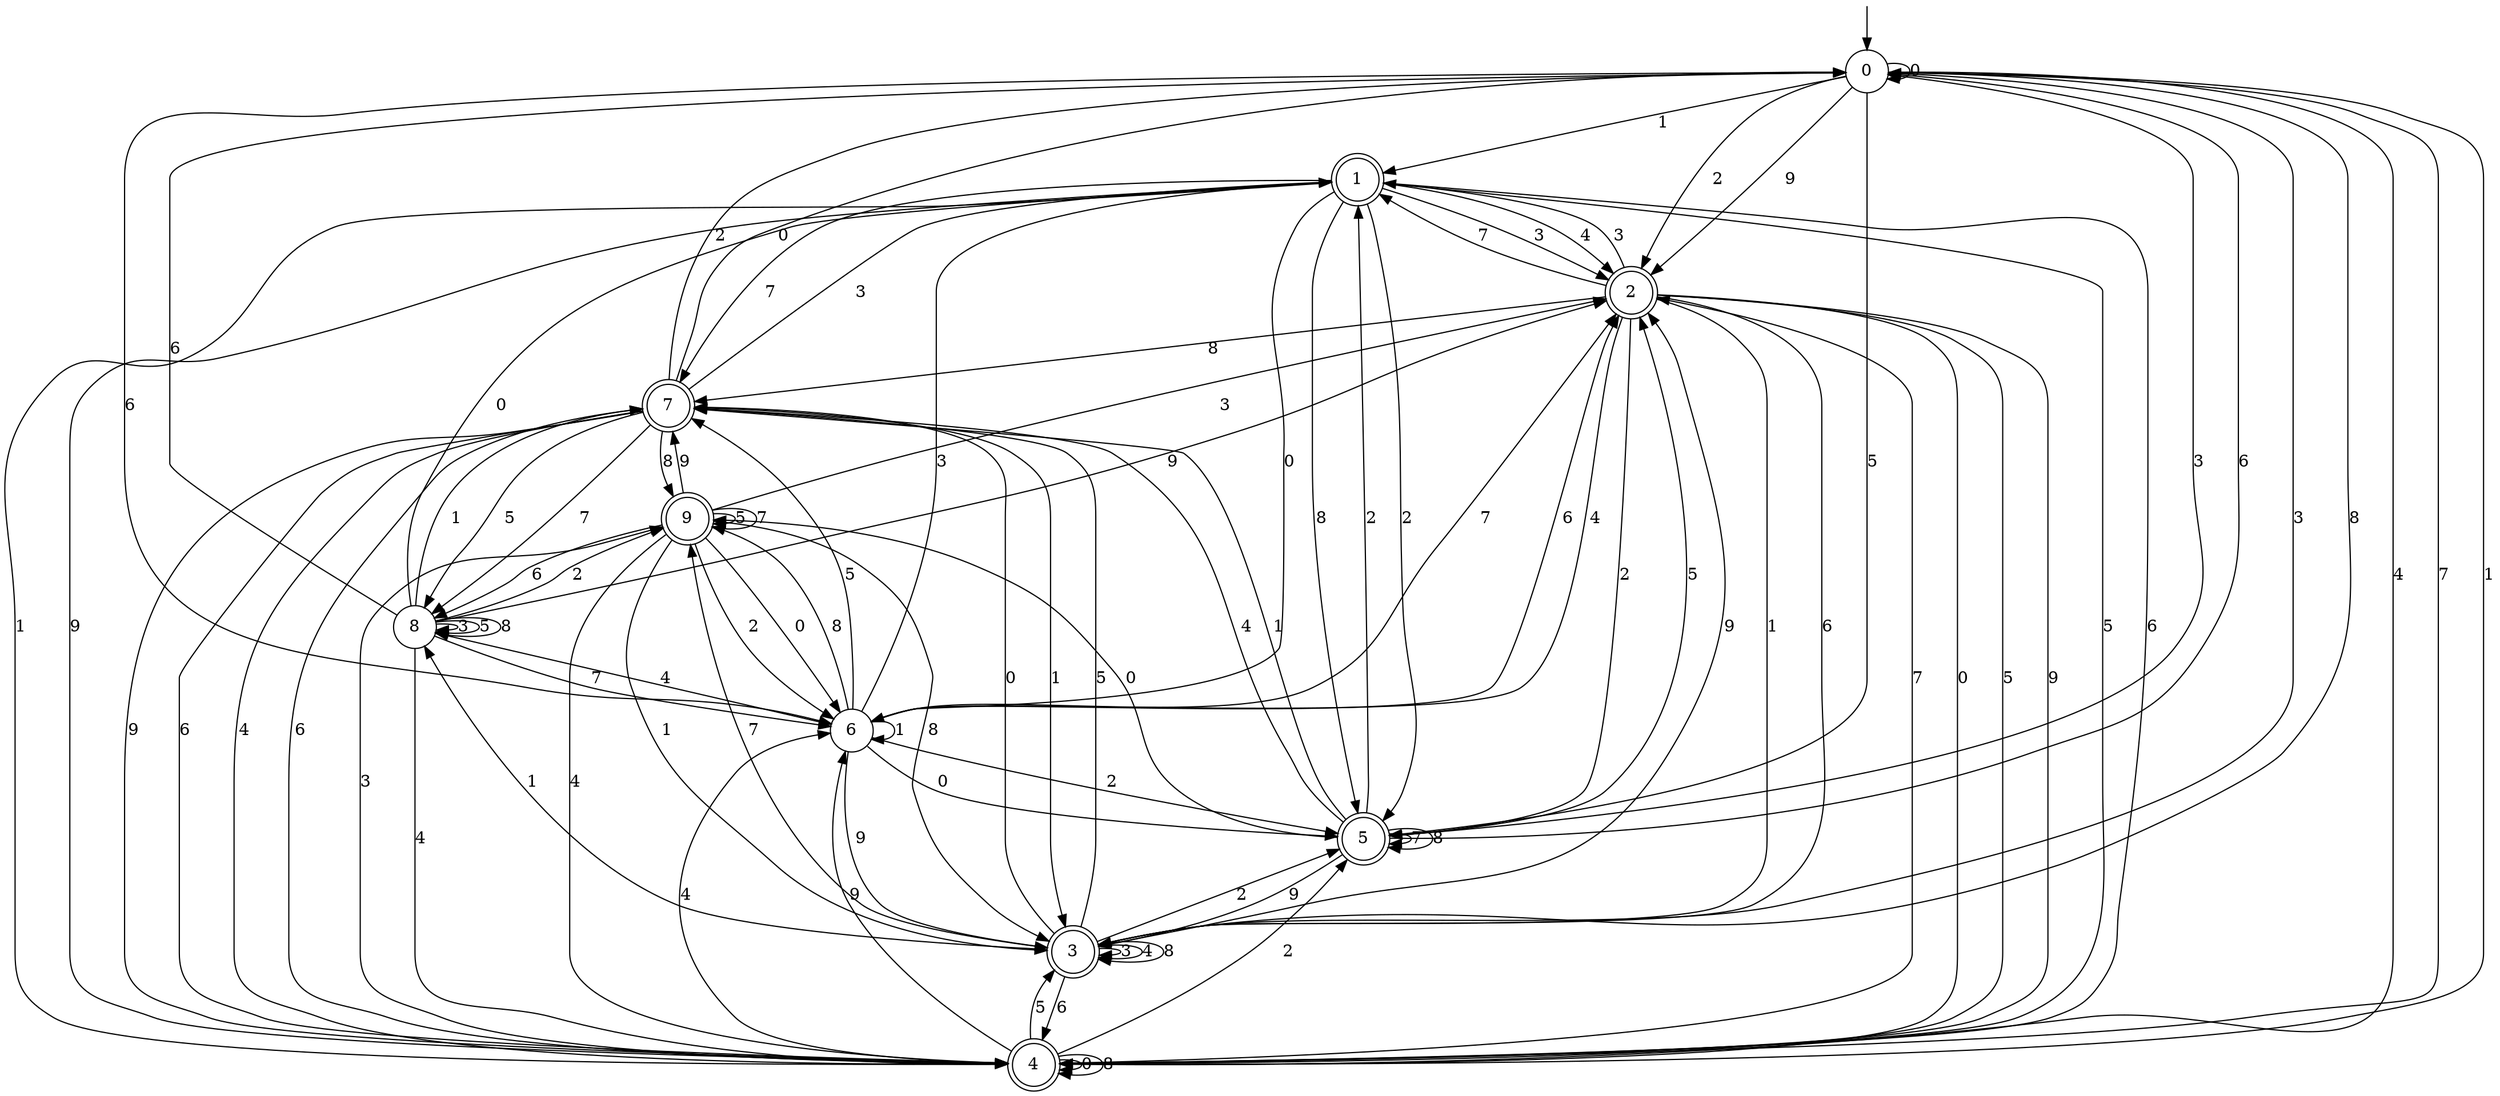 digraph g {

	s0 [shape="circle" label="0"];
	s1 [shape="doublecircle" label="1"];
	s2 [shape="doublecircle" label="2"];
	s3 [shape="doublecircle" label="3"];
	s4 [shape="doublecircle" label="4"];
	s5 [shape="doublecircle" label="5"];
	s6 [shape="circle" label="6"];
	s7 [shape="doublecircle" label="7"];
	s8 [shape="circle" label="8"];
	s9 [shape="doublecircle" label="9"];
	s0 -> s0 [label="0"];
	s0 -> s1 [label="1"];
	s0 -> s2 [label="2"];
	s0 -> s3 [label="3"];
	s0 -> s4 [label="4"];
	s0 -> s5 [label="5"];
	s0 -> s6 [label="6"];
	s0 -> s4 [label="7"];
	s0 -> s3 [label="8"];
	s0 -> s2 [label="9"];
	s1 -> s6 [label="0"];
	s1 -> s4 [label="1"];
	s1 -> s5 [label="2"];
	s1 -> s2 [label="3"];
	s1 -> s2 [label="4"];
	s1 -> s4 [label="5"];
	s1 -> s4 [label="6"];
	s1 -> s7 [label="7"];
	s1 -> s5 [label="8"];
	s1 -> s4 [label="9"];
	s2 -> s4 [label="0"];
	s2 -> s3 [label="1"];
	s2 -> s5 [label="2"];
	s2 -> s1 [label="3"];
	s2 -> s6 [label="4"];
	s2 -> s4 [label="5"];
	s2 -> s3 [label="6"];
	s2 -> s1 [label="7"];
	s2 -> s7 [label="8"];
	s2 -> s4 [label="9"];
	s3 -> s7 [label="0"];
	s3 -> s8 [label="1"];
	s3 -> s5 [label="2"];
	s3 -> s3 [label="3"];
	s3 -> s3 [label="4"];
	s3 -> s7 [label="5"];
	s3 -> s4 [label="6"];
	s3 -> s9 [label="7"];
	s3 -> s3 [label="8"];
	s3 -> s2 [label="9"];
	s4 -> s4 [label="0"];
	s4 -> s0 [label="1"];
	s4 -> s5 [label="2"];
	s4 -> s9 [label="3"];
	s4 -> s6 [label="4"];
	s4 -> s3 [label="5"];
	s4 -> s7 [label="6"];
	s4 -> s2 [label="7"];
	s4 -> s4 [label="8"];
	s4 -> s6 [label="9"];
	s5 -> s9 [label="0"];
	s5 -> s7 [label="1"];
	s5 -> s1 [label="2"];
	s5 -> s0 [label="3"];
	s5 -> s7 [label="4"];
	s5 -> s2 [label="5"];
	s5 -> s0 [label="6"];
	s5 -> s5 [label="7"];
	s5 -> s5 [label="8"];
	s5 -> s3 [label="9"];
	s6 -> s5 [label="0"];
	s6 -> s6 [label="1"];
	s6 -> s5 [label="2"];
	s6 -> s1 [label="3"];
	s6 -> s8 [label="4"];
	s6 -> s7 [label="5"];
	s6 -> s2 [label="6"];
	s6 -> s2 [label="7"];
	s6 -> s9 [label="8"];
	s6 -> s3 [label="9"];
	s7 -> s0 [label="0"];
	s7 -> s3 [label="1"];
	s7 -> s0 [label="2"];
	s7 -> s1 [label="3"];
	s7 -> s4 [label="4"];
	s7 -> s8 [label="5"];
	s7 -> s4 [label="6"];
	s7 -> s8 [label="7"];
	s7 -> s9 [label="8"];
	s7 -> s4 [label="9"];
	s8 -> s1 [label="0"];
	s8 -> s7 [label="1"];
	s8 -> s9 [label="2"];
	s8 -> s8 [label="3"];
	s8 -> s4 [label="4"];
	s8 -> s8 [label="5"];
	s8 -> s0 [label="6"];
	s8 -> s6 [label="7"];
	s8 -> s8 [label="8"];
	s8 -> s2 [label="9"];
	s9 -> s6 [label="0"];
	s9 -> s3 [label="1"];
	s9 -> s6 [label="2"];
	s9 -> s2 [label="3"];
	s9 -> s4 [label="4"];
	s9 -> s9 [label="5"];
	s9 -> s8 [label="6"];
	s9 -> s9 [label="7"];
	s9 -> s3 [label="8"];
	s9 -> s7 [label="9"];

__start0 [label="" shape="none" width="0" height="0"];
__start0 -> s0;

}
